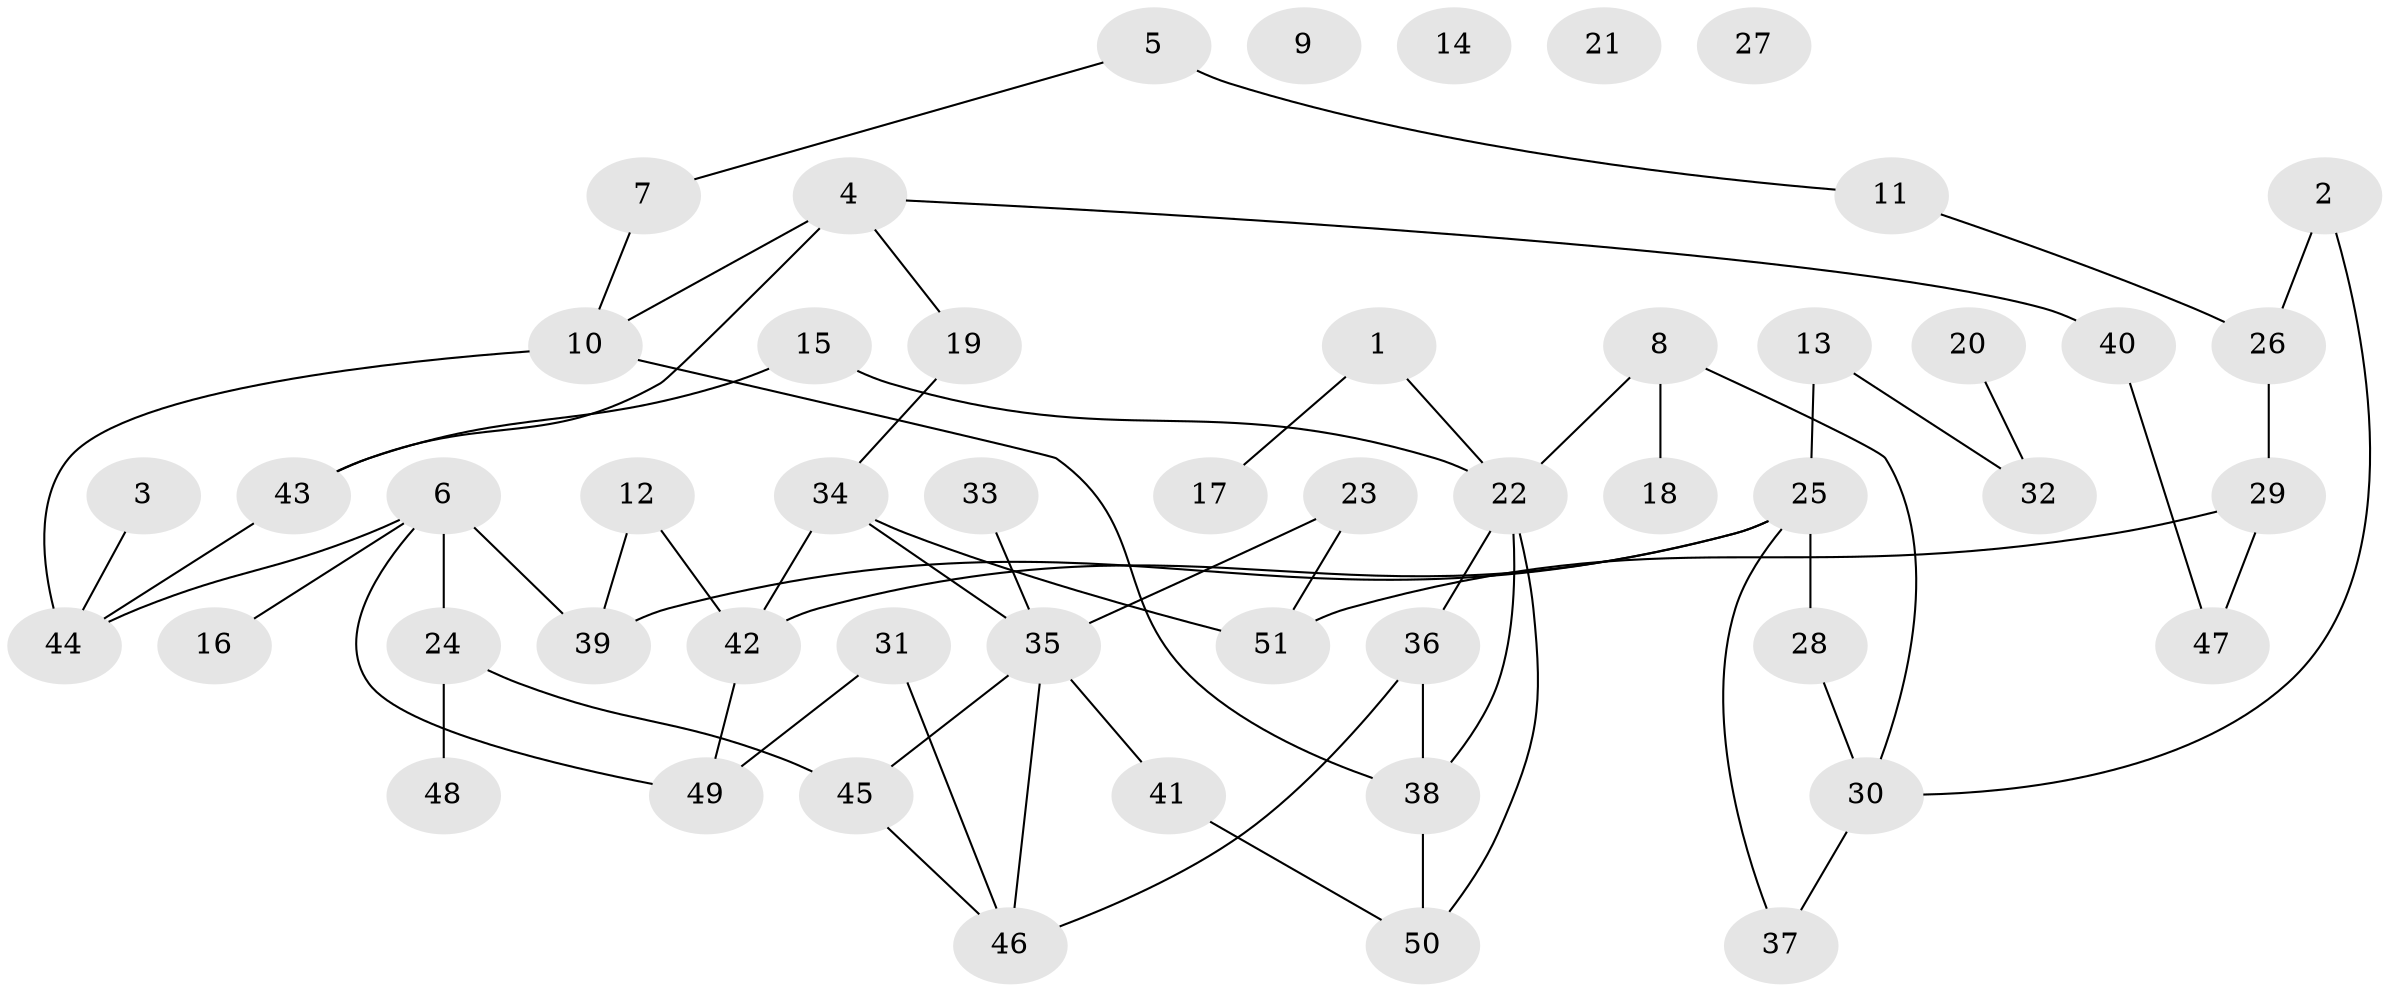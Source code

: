 // Generated by graph-tools (version 1.1) at 2025/49/03/09/25 03:49:10]
// undirected, 51 vertices, 64 edges
graph export_dot {
graph [start="1"]
  node [color=gray90,style=filled];
  1;
  2;
  3;
  4;
  5;
  6;
  7;
  8;
  9;
  10;
  11;
  12;
  13;
  14;
  15;
  16;
  17;
  18;
  19;
  20;
  21;
  22;
  23;
  24;
  25;
  26;
  27;
  28;
  29;
  30;
  31;
  32;
  33;
  34;
  35;
  36;
  37;
  38;
  39;
  40;
  41;
  42;
  43;
  44;
  45;
  46;
  47;
  48;
  49;
  50;
  51;
  1 -- 17;
  1 -- 22;
  2 -- 26;
  2 -- 30;
  3 -- 44;
  4 -- 10;
  4 -- 19;
  4 -- 40;
  4 -- 43;
  5 -- 7;
  5 -- 11;
  6 -- 16;
  6 -- 24;
  6 -- 39;
  6 -- 44;
  6 -- 49;
  7 -- 10;
  8 -- 18;
  8 -- 22;
  8 -- 30;
  10 -- 38;
  10 -- 44;
  11 -- 26;
  12 -- 39;
  12 -- 42;
  13 -- 25;
  13 -- 32;
  15 -- 22;
  15 -- 43;
  19 -- 34;
  20 -- 32;
  22 -- 36;
  22 -- 38;
  22 -- 50;
  23 -- 35;
  23 -- 51;
  24 -- 45;
  24 -- 48;
  25 -- 28;
  25 -- 37;
  25 -- 39;
  25 -- 42;
  26 -- 29;
  28 -- 30;
  29 -- 47;
  29 -- 51;
  30 -- 37;
  31 -- 46;
  31 -- 49;
  33 -- 35;
  34 -- 35;
  34 -- 42;
  34 -- 51;
  35 -- 41;
  35 -- 45;
  35 -- 46;
  36 -- 38;
  36 -- 46;
  38 -- 50;
  40 -- 47;
  41 -- 50;
  42 -- 49;
  43 -- 44;
  45 -- 46;
}
